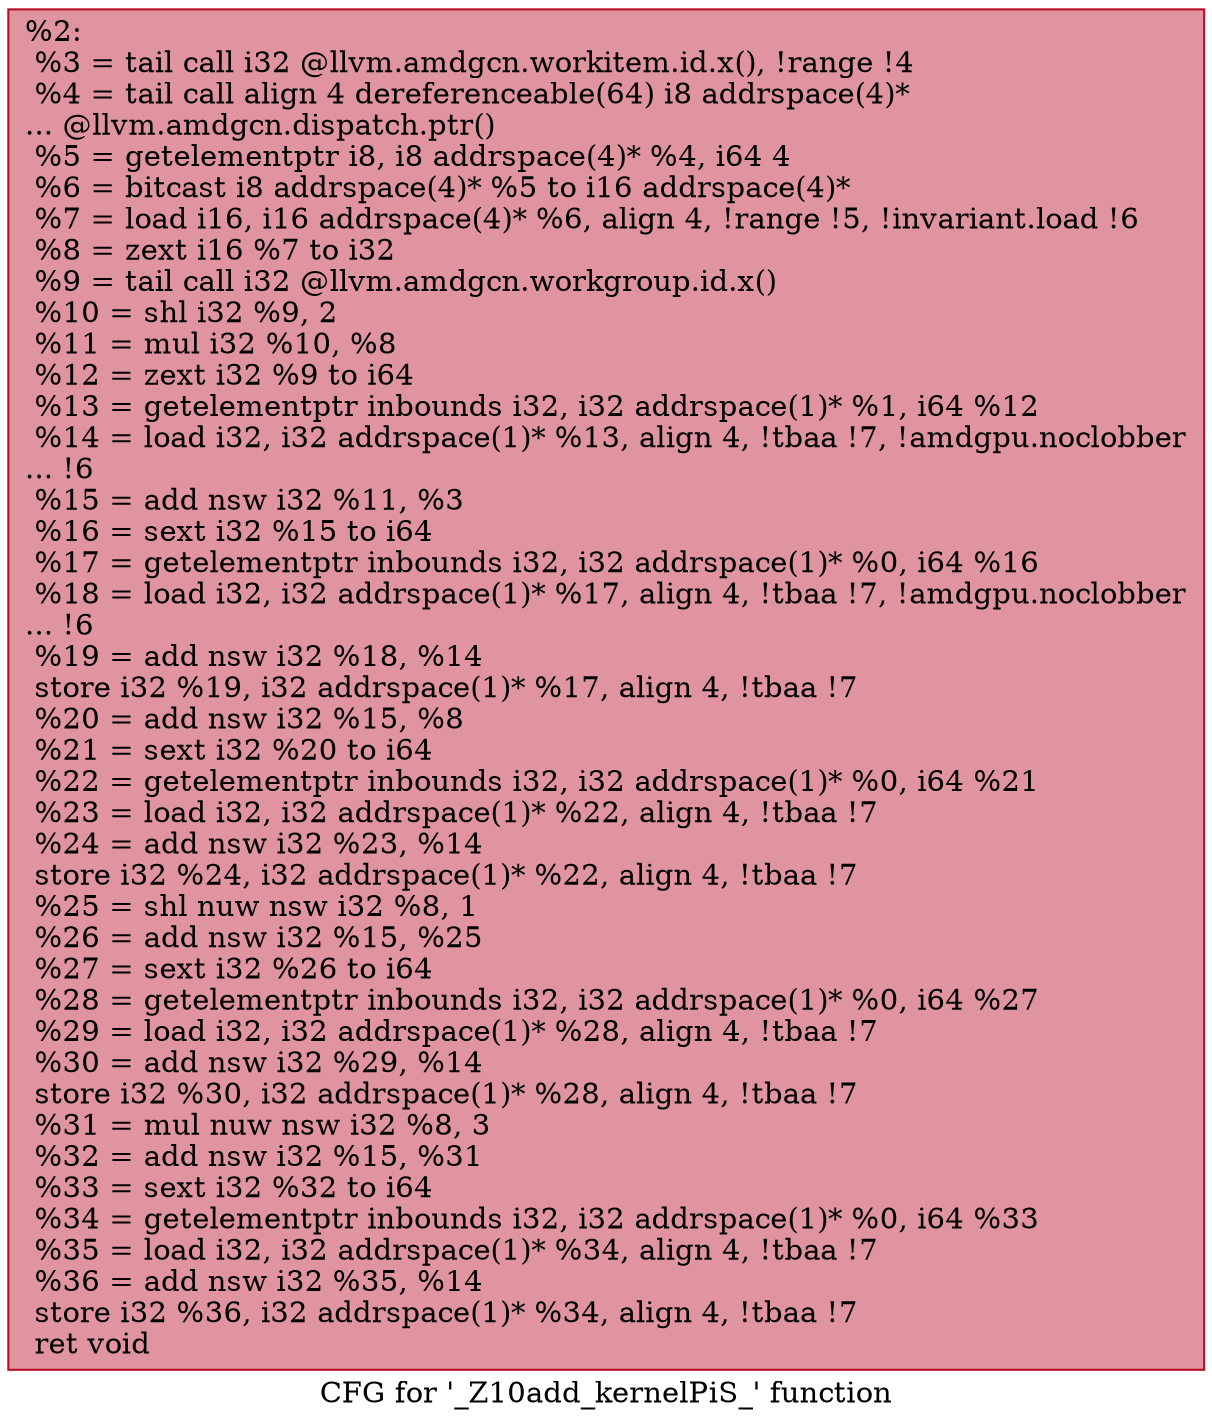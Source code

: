 digraph "CFG for '_Z10add_kernelPiS_' function" {
	label="CFG for '_Z10add_kernelPiS_' function";

	Node0x463f290 [shape=record,color="#b70d28ff", style=filled, fillcolor="#b70d2870",label="{%2:\l  %3 = tail call i32 @llvm.amdgcn.workitem.id.x(), !range !4\l  %4 = tail call align 4 dereferenceable(64) i8 addrspace(4)*\l... @llvm.amdgcn.dispatch.ptr()\l  %5 = getelementptr i8, i8 addrspace(4)* %4, i64 4\l  %6 = bitcast i8 addrspace(4)* %5 to i16 addrspace(4)*\l  %7 = load i16, i16 addrspace(4)* %6, align 4, !range !5, !invariant.load !6\l  %8 = zext i16 %7 to i32\l  %9 = tail call i32 @llvm.amdgcn.workgroup.id.x()\l  %10 = shl i32 %9, 2\l  %11 = mul i32 %10, %8\l  %12 = zext i32 %9 to i64\l  %13 = getelementptr inbounds i32, i32 addrspace(1)* %1, i64 %12\l  %14 = load i32, i32 addrspace(1)* %13, align 4, !tbaa !7, !amdgpu.noclobber\l... !6\l  %15 = add nsw i32 %11, %3\l  %16 = sext i32 %15 to i64\l  %17 = getelementptr inbounds i32, i32 addrspace(1)* %0, i64 %16\l  %18 = load i32, i32 addrspace(1)* %17, align 4, !tbaa !7, !amdgpu.noclobber\l... !6\l  %19 = add nsw i32 %18, %14\l  store i32 %19, i32 addrspace(1)* %17, align 4, !tbaa !7\l  %20 = add nsw i32 %15, %8\l  %21 = sext i32 %20 to i64\l  %22 = getelementptr inbounds i32, i32 addrspace(1)* %0, i64 %21\l  %23 = load i32, i32 addrspace(1)* %22, align 4, !tbaa !7\l  %24 = add nsw i32 %23, %14\l  store i32 %24, i32 addrspace(1)* %22, align 4, !tbaa !7\l  %25 = shl nuw nsw i32 %8, 1\l  %26 = add nsw i32 %15, %25\l  %27 = sext i32 %26 to i64\l  %28 = getelementptr inbounds i32, i32 addrspace(1)* %0, i64 %27\l  %29 = load i32, i32 addrspace(1)* %28, align 4, !tbaa !7\l  %30 = add nsw i32 %29, %14\l  store i32 %30, i32 addrspace(1)* %28, align 4, !tbaa !7\l  %31 = mul nuw nsw i32 %8, 3\l  %32 = add nsw i32 %15, %31\l  %33 = sext i32 %32 to i64\l  %34 = getelementptr inbounds i32, i32 addrspace(1)* %0, i64 %33\l  %35 = load i32, i32 addrspace(1)* %34, align 4, !tbaa !7\l  %36 = add nsw i32 %35, %14\l  store i32 %36, i32 addrspace(1)* %34, align 4, !tbaa !7\l  ret void\l}"];
}
